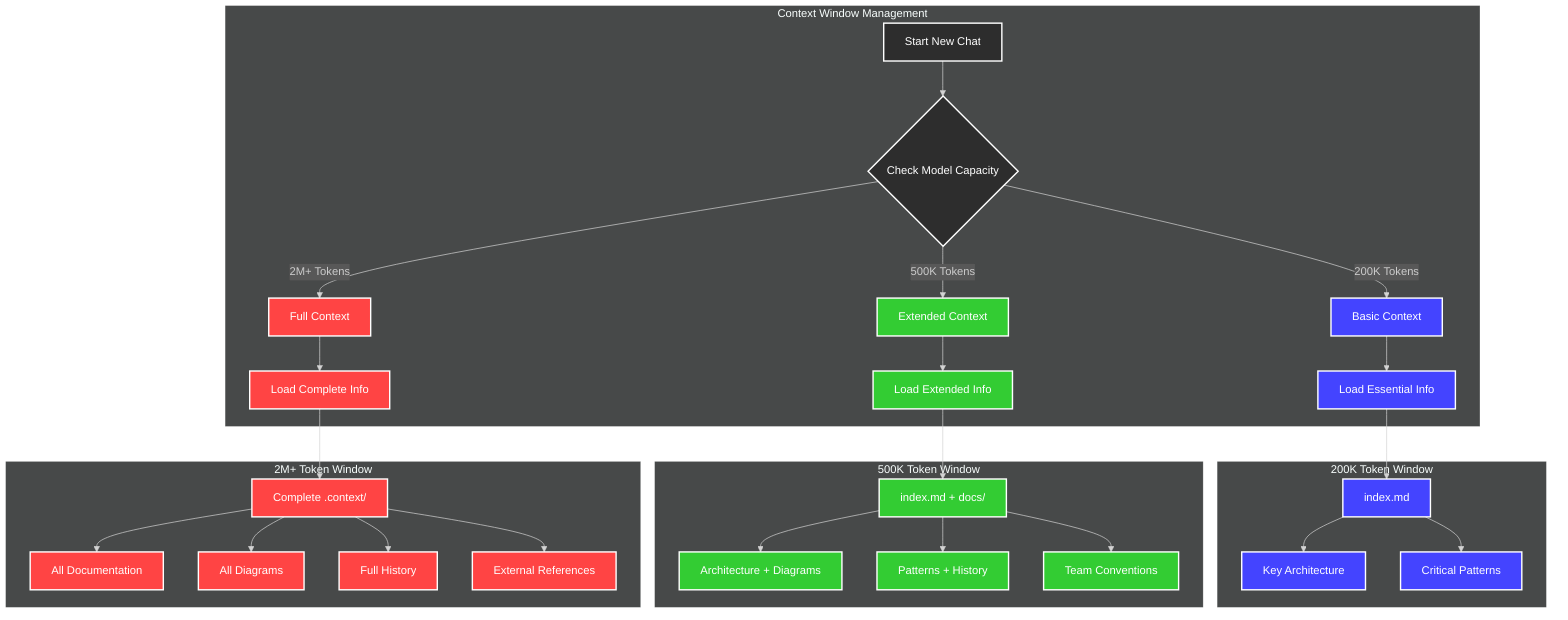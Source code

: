 %%{init: { 'theme': 'dark' } }%%
graph TD
    subgraph "Context Window Management"
        A[Start New Chat] --> B{Check Model Capacity}
        
        B -->|200K Tokens| C1[Basic Context]
        B -->|500K Tokens| C2[Extended Context]
        B -->|2M+ Tokens| C3[Full Context]
        
        C1 --> D1[Load Essential Info]
        C2 --> D2[Load Extended Info]
        C3 --> D3[Load Complete Info]
    end

    subgraph "200K Token Window"
        D1 --> E1[index.md]
        E1 --> F1[Key Architecture]
        E1 --> G1[Critical Patterns]
    end

    subgraph "500K Token Window"
        D2 --> E2[index.md + docs/]
        E2 --> F2[Architecture + Diagrams]
        E2 --> G2[Patterns + History]
        E2 --> H2[Team Conventions]
    end

    subgraph "2M+ Token Window"
        D3 --> E3[Complete .context/]
        E3 --> F3[All Documentation]
        E3 --> G3[All Diagrams]
        E3 --> H3[Full History]
        E3 --> I3[External References]
    end

    style A fill:#2d2d2d,stroke:#fff,stroke-width:2px,color:#fff
    style B fill:#2d2d2d,stroke:#fff,stroke-width:2px,color:#fff
    
    %% Basic Context
    style C1 fill:#4444ff,stroke:#fff,stroke-width:2px,color:#fff
    style D1 fill:#4444ff,stroke:#fff,stroke-width:2px,color:#fff
    style E1 fill:#4444ff,stroke:#fff,stroke-width:2px,color:#fff
    style F1 fill:#4444ff,stroke:#fff,stroke-width:2px,color:#fff
    style G1 fill:#4444ff,stroke:#fff,stroke-width:2px,color:#fff

    %% Extended Context
    style C2 fill:#33cc33,stroke:#fff,stroke-width:2px,color:#fff
    style D2 fill:#33cc33,stroke:#fff,stroke-width:2px,color:#fff
    style E2 fill:#33cc33,stroke:#fff,stroke-width:2px,color:#fff
    style F2 fill:#33cc33,stroke:#fff,stroke-width:2px,color:#fff
    style G2 fill:#33cc33,stroke:#fff,stroke-width:2px,color:#fff
    style H2 fill:#33cc33,stroke:#fff,stroke-width:2px,color:#fff

    %% Full Context
    style C3 fill:#ff4444,stroke:#fff,stroke-width:2px,color:#fff
    style D3 fill:#ff4444,stroke:#fff,stroke-width:2px,color:#fff
    style E3 fill:#ff4444,stroke:#fff,stroke-width:2px,color:#fff
    style F3 fill:#ff4444,stroke:#fff,stroke-width:2px,color:#fff
    style G3 fill:#ff4444,stroke:#fff,stroke-width:2px,color:#fff
    style H3 fill:#ff4444,stroke:#fff,stroke-width:2px,color:#fff
    style I3 fill:#ff4444,stroke:#fff,stroke-width:2px,color:#fff

    classDef default fill:#2d2d2d,stroke:#fff,stroke-width:2px,color:#fff
